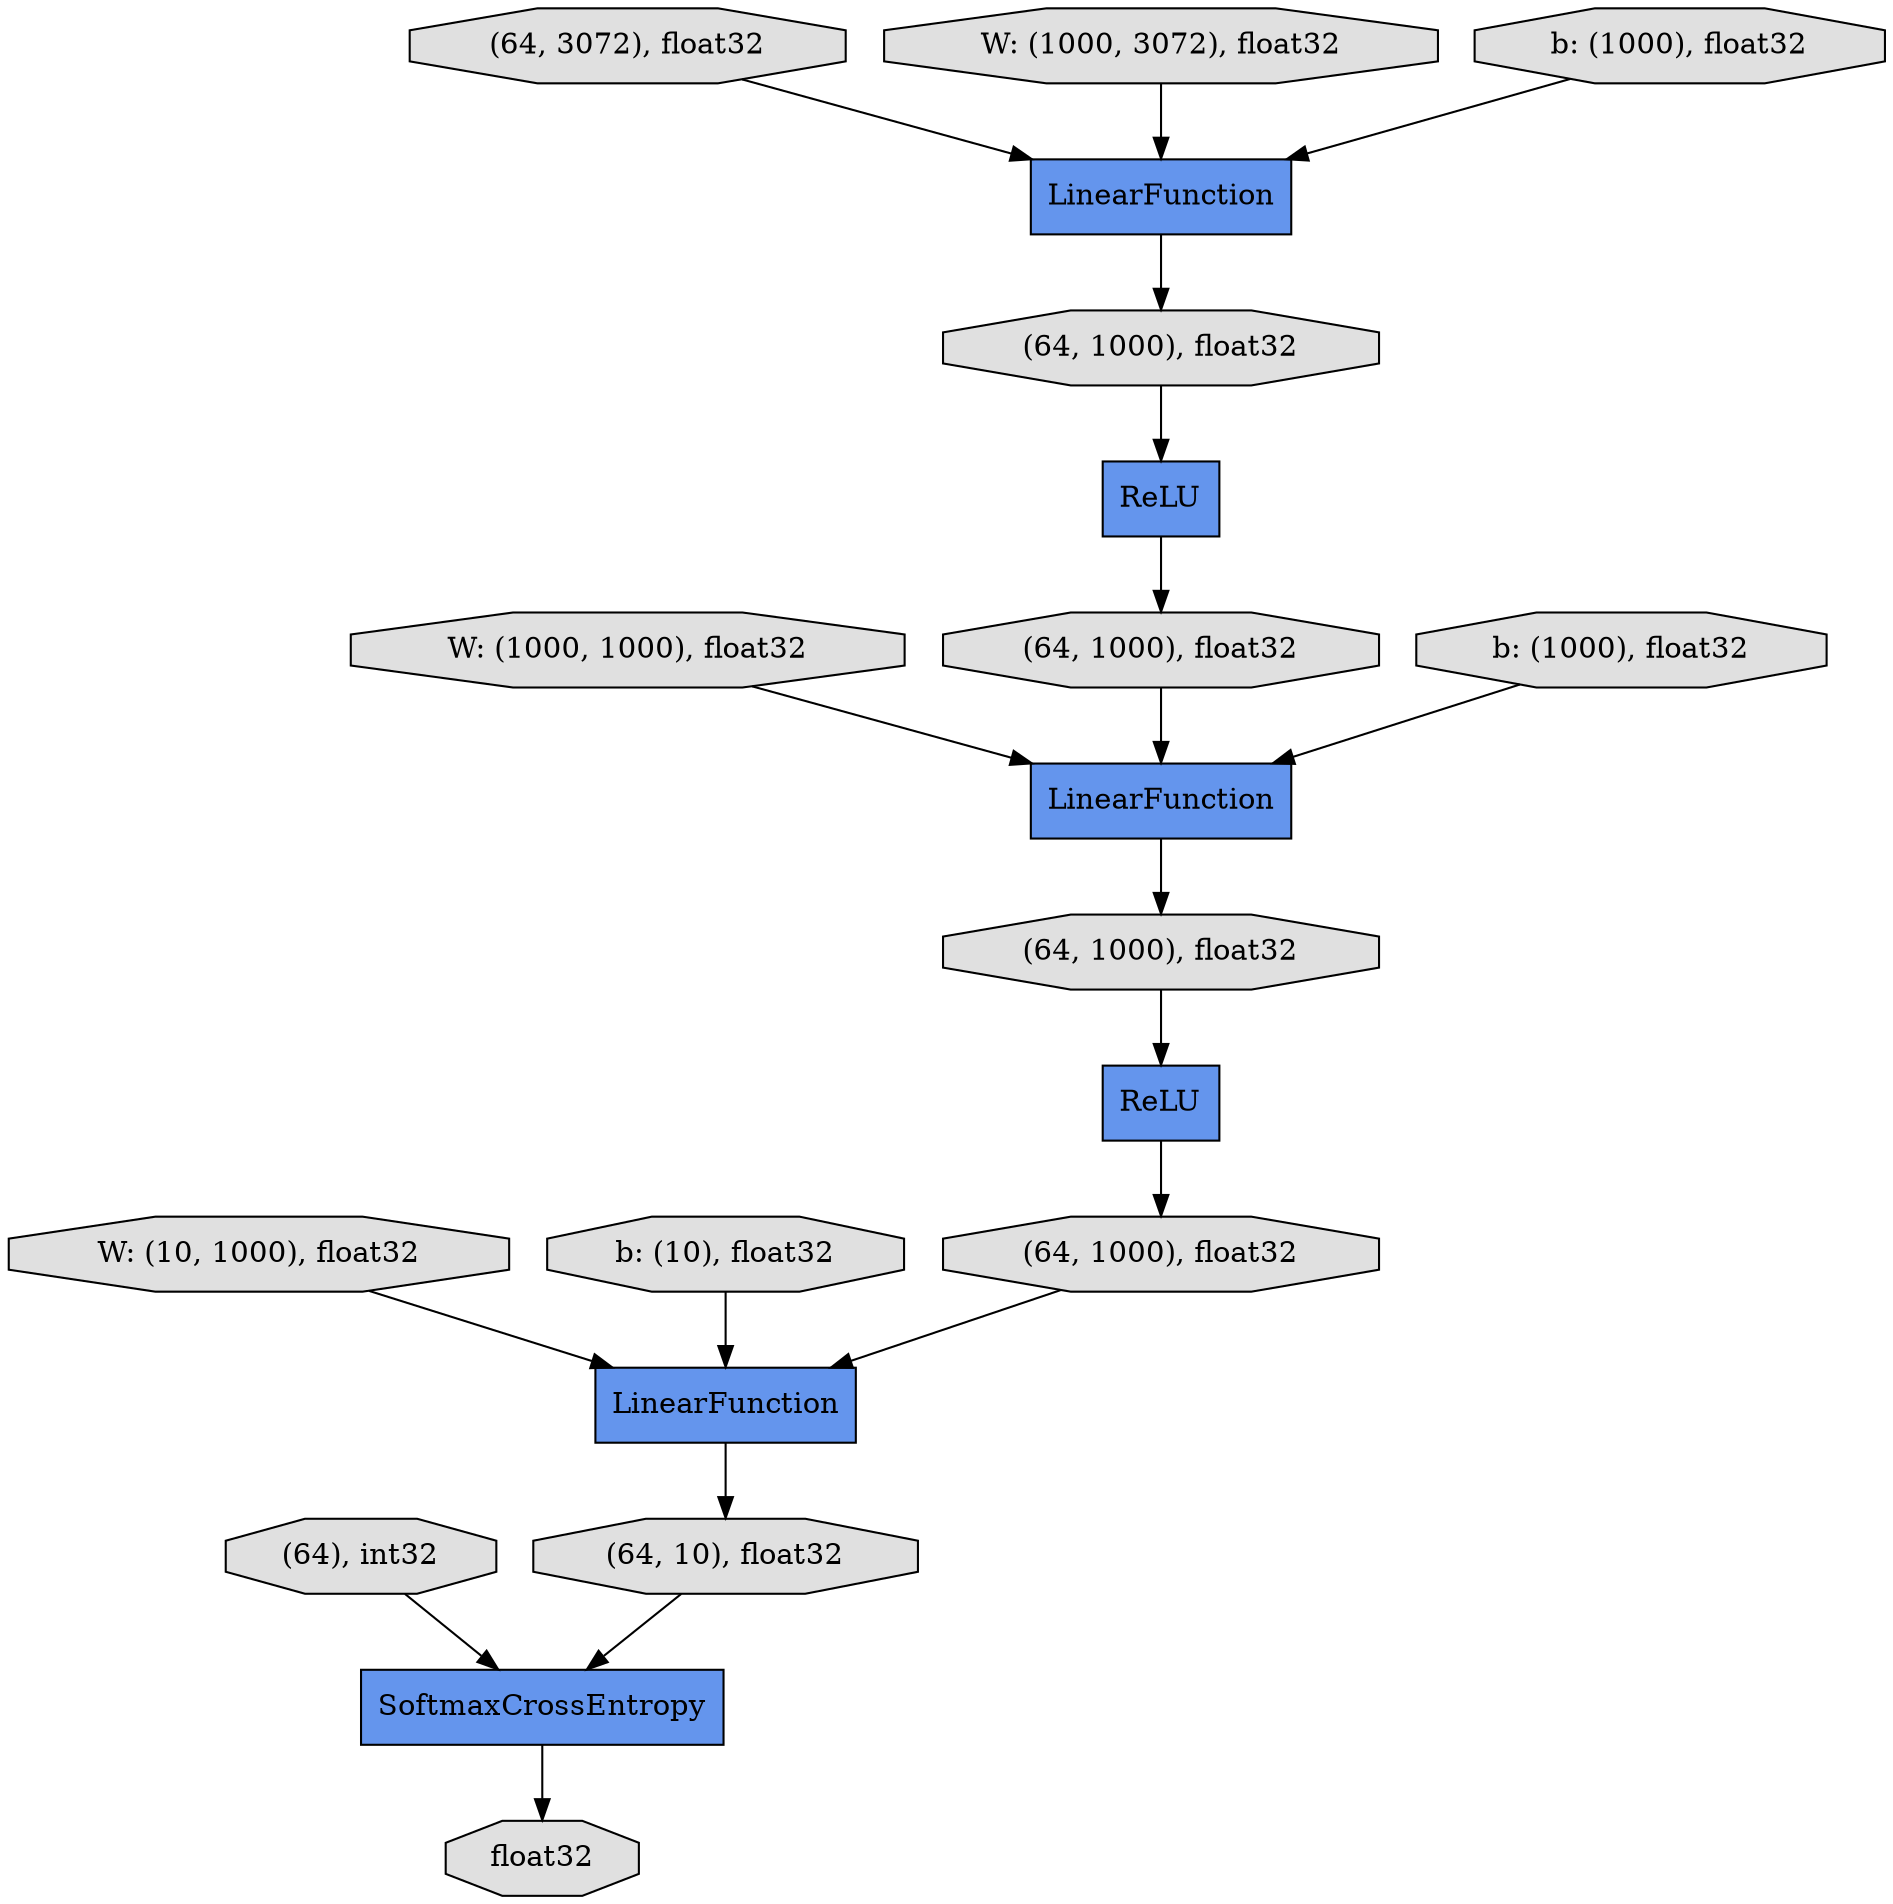 digraph graphname{rankdir=TB;22471634019328 [label="(64, 1000), float32",shape="octagon",fillcolor="#E0E0E0",style="filled"];22471634018824 [label="(64, 1000), float32",shape="octagon",fillcolor="#E0E0E0",style="filled"];22471634020392 [label="(64), int32",shape="octagon",fillcolor="#E0E0E0",style="filled"];22471634018880 [label="(64, 3072), float32",shape="octagon",fillcolor="#E0E0E0",style="filled"];22471634019944 [label="(64, 10), float32",shape="octagon",fillcolor="#E0E0E0",style="filled"];22471634020504 [label="float32",shape="octagon",fillcolor="#E0E0E0",style="filled"];22471634019496 [label="SoftmaxCrossEntropy",shape="record",fillcolor="#6495ED",style="filled"];22471634019552 [label="(64, 1000), float32",shape="octagon",fillcolor="#E0E0E0",style="filled"];22471634019048 [label="LinearFunction",shape="record",fillcolor="#6495ED",style="filled"];22471839985904 [label="W: (1000, 1000), float32",shape="octagon",fillcolor="#E0E0E0",style="filled"];22471634018544 [label="LinearFunction",shape="record",fillcolor="#6495ED",style="filled"];22471634019104 [label="(64, 1000), float32",shape="octagon",fillcolor="#E0E0E0",style="filled"];22471839866160 [label="b: (1000), float32",shape="octagon",fillcolor="#E0E0E0",style="filled"];22471634018600 [label="ReLU",shape="record",fillcolor="#6495ED",style="filled"];22471634019664 [label="LinearFunction",shape="record",fillcolor="#6495ED",style="filled"];22471839952736 [label="W: (10, 1000), float32",shape="octagon",fillcolor="#E0E0E0",style="filled"];22471839952232 [label="b: (10), float32",shape="octagon",fillcolor="#E0E0E0",style="filled"];22473213128040 [label="W: (1000, 3072), float32",shape="octagon",fillcolor="#E0E0E0",style="filled"];22471634019216 [label="ReLU",shape="record",fillcolor="#6495ED",style="filled"];22471839987584 [label="b: (1000), float32",shape="octagon",fillcolor="#E0E0E0",style="filled"];22471839952736 -> 22471634019664;22471634019328 -> 22471634019216;22471634018880 -> 22471634018544;22471634019944 -> 22471634019496;22471634019104 -> 22471634019048;22471634018824 -> 22471634018600;22471839866160 -> 22471634019048;22471634020392 -> 22471634019496;22471634018544 -> 22471634018824;22473213128040 -> 22471634018544;22471839987584 -> 22471634018544;22471634019216 -> 22471634019552;22471634019048 -> 22471634019328;22471634019552 -> 22471634019664;22471634018600 -> 22471634019104;22471634019664 -> 22471634019944;22471839985904 -> 22471634019048;22471839952232 -> 22471634019664;22471634019496 -> 22471634020504;}